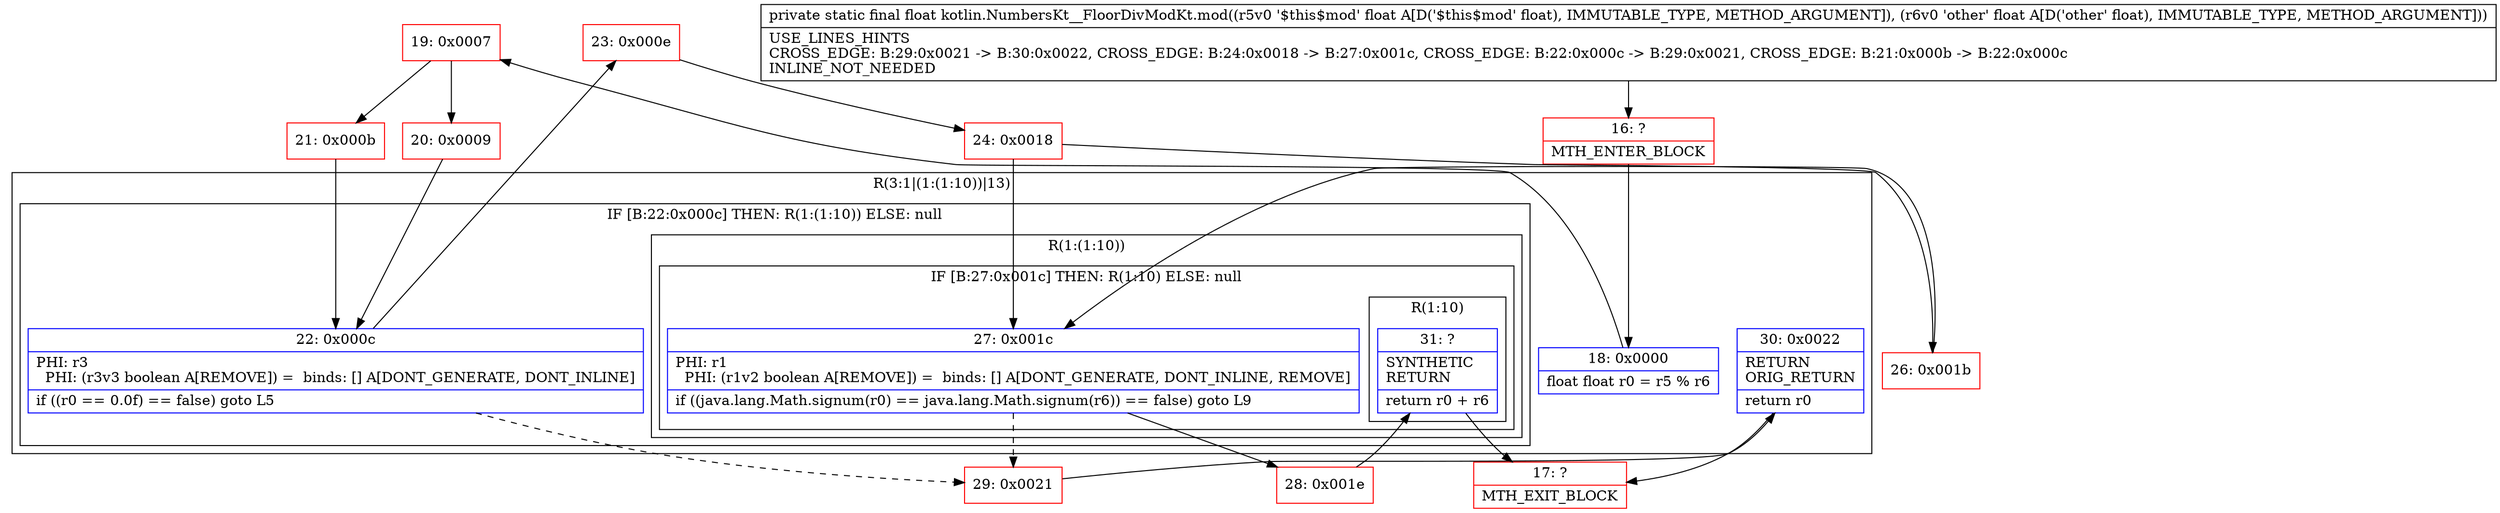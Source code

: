 digraph "CFG forkotlin.NumbersKt__FloorDivModKt.mod(FF)F" {
subgraph cluster_Region_1439174237 {
label = "R(3:1|(1:(1:10))|13)";
node [shape=record,color=blue];
Node_18 [shape=record,label="{18\:\ 0x0000|float float r0 = r5 % r6\l}"];
subgraph cluster_IfRegion_1069658215 {
label = "IF [B:22:0x000c] THEN: R(1:(1:10)) ELSE: null";
node [shape=record,color=blue];
Node_22 [shape=record,label="{22\:\ 0x000c|PHI: r3 \l  PHI: (r3v3 boolean A[REMOVE]) =  binds: [] A[DONT_GENERATE, DONT_INLINE]\l|if ((r0 == 0.0f) == false) goto L5\l}"];
subgraph cluster_Region_602572572 {
label = "R(1:(1:10))";
node [shape=record,color=blue];
subgraph cluster_IfRegion_1969385490 {
label = "IF [B:27:0x001c] THEN: R(1:10) ELSE: null";
node [shape=record,color=blue];
Node_27 [shape=record,label="{27\:\ 0x001c|PHI: r1 \l  PHI: (r1v2 boolean A[REMOVE]) =  binds: [] A[DONT_GENERATE, DONT_INLINE, REMOVE]\l|if ((java.lang.Math.signum(r0) == java.lang.Math.signum(r6)) == false) goto L9\l}"];
subgraph cluster_Region_2110762756 {
label = "R(1:10)";
node [shape=record,color=blue];
Node_31 [shape=record,label="{31\:\ ?|SYNTHETIC\lRETURN\l|return r0 + r6\l}"];
}
}
}
}
Node_30 [shape=record,label="{30\:\ 0x0022|RETURN\lORIG_RETURN\l|return r0\l}"];
}
Node_16 [shape=record,color=red,label="{16\:\ ?|MTH_ENTER_BLOCK\l}"];
Node_19 [shape=record,color=red,label="{19\:\ 0x0007}"];
Node_20 [shape=record,color=red,label="{20\:\ 0x0009}"];
Node_23 [shape=record,color=red,label="{23\:\ 0x000e}"];
Node_24 [shape=record,color=red,label="{24\:\ 0x0018}"];
Node_26 [shape=record,color=red,label="{26\:\ 0x001b}"];
Node_28 [shape=record,color=red,label="{28\:\ 0x001e}"];
Node_17 [shape=record,color=red,label="{17\:\ ?|MTH_EXIT_BLOCK\l}"];
Node_29 [shape=record,color=red,label="{29\:\ 0x0021}"];
Node_21 [shape=record,color=red,label="{21\:\ 0x000b}"];
MethodNode[shape=record,label="{private static final float kotlin.NumbersKt__FloorDivModKt.mod((r5v0 '$this$mod' float A[D('$this$mod' float), IMMUTABLE_TYPE, METHOD_ARGUMENT]), (r6v0 'other' float A[D('other' float), IMMUTABLE_TYPE, METHOD_ARGUMENT]))  | USE_LINES_HINTS\lCROSS_EDGE: B:29:0x0021 \-\> B:30:0x0022, CROSS_EDGE: B:24:0x0018 \-\> B:27:0x001c, CROSS_EDGE: B:22:0x000c \-\> B:29:0x0021, CROSS_EDGE: B:21:0x000b \-\> B:22:0x000c\lINLINE_NOT_NEEDED\l}"];
MethodNode -> Node_16;Node_18 -> Node_19;
Node_22 -> Node_23;
Node_22 -> Node_29[style=dashed];
Node_27 -> Node_28;
Node_27 -> Node_29[style=dashed];
Node_31 -> Node_17;
Node_30 -> Node_17;
Node_16 -> Node_18;
Node_19 -> Node_20;
Node_19 -> Node_21;
Node_20 -> Node_22;
Node_23 -> Node_24;
Node_24 -> Node_26;
Node_24 -> Node_27;
Node_26 -> Node_27;
Node_28 -> Node_31;
Node_29 -> Node_30;
Node_21 -> Node_22;
}

